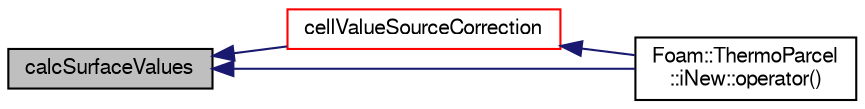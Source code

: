 digraph "calcSurfaceValues"
{
  bgcolor="transparent";
  edge [fontname="FreeSans",fontsize="10",labelfontname="FreeSans",labelfontsize="10"];
  node [fontname="FreeSans",fontsize="10",shape=record];
  rankdir="LR";
  Node153 [label="calcSurfaceValues",height=0.2,width=0.4,color="black", fillcolor="grey75", style="filled", fontcolor="black"];
  Node153 -> Node154 [dir="back",color="midnightblue",fontsize="10",style="solid",fontname="FreeSans"];
  Node154 [label="cellValueSourceCorrection",height=0.2,width=0.4,color="red",URL="$a23938.html#a12514aea0fca411ec9a08597bd2e709d",tooltip="Correct cell values using latest transfer information. "];
  Node154 -> Node155 [dir="back",color="midnightblue",fontsize="10",style="solid",fontname="FreeSans"];
  Node155 [label="Foam::ThermoParcel\l::iNew::operator()",height=0.2,width=0.4,color="black",URL="$a23950.html#a9c815e5c48b66bcc09b01261b8484a7d"];
  Node153 -> Node155 [dir="back",color="midnightblue",fontsize="10",style="solid",fontname="FreeSans"];
}
